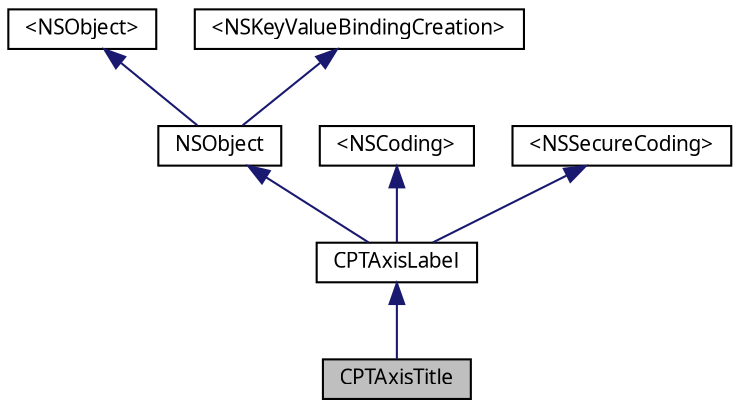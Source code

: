 digraph "CPTAxisTitle"
{
 // LATEX_PDF_SIZE
  bgcolor="transparent";
  edge [fontname="Lucinda Grande",fontsize="10",labelfontname="Lucinda Grande",labelfontsize="10"];
  node [fontname="Lucinda Grande",fontsize="10",shape=record];
  Node1 [label="CPTAxisTitle",height=0.2,width=0.4,color="black", fillcolor="grey75", style="filled", fontcolor="black",tooltip="An axis title."];
  Node2 -> Node1 [dir="back",color="midnightblue",fontsize="10",style="solid",fontname="Lucinda Grande"];
  Node2 [label="CPTAxisLabel",height=0.2,width=0.4,color="black",URL="$interface_c_p_t_axis_label.html",tooltip="An axis label."];
  Node3 -> Node2 [dir="back",color="midnightblue",fontsize="10",style="solid",fontname="Lucinda Grande"];
  Node3 [label="NSObject",height=0.2,width=0.4,color="black",URL="/Users/eskroch/Projects/Core Plot/documentation/doxygen/doxygen-cocoa-tags.xml$https://developer.apple.com/library/mac/.html#documentation/Cocoa/Reference/Foundation/Classes/NSObject_Class/Reference/Reference",tooltip=" "];
  Node4 -> Node3 [dir="back",color="midnightblue",fontsize="10",style="solid",fontname="Lucinda Grande"];
  Node4 [label="\<NSObject\>",height=0.2,width=0.4,color="black",URL="/Users/eskroch/Projects/Core Plot/documentation/doxygen/doxygen-cocoa-tags.xml$https://developer.apple.com/library/mac/.html#documentation/Cocoa/Reference/Foundation/Protocols/NSObject_Protocol/Reference/NSObject",tooltip=" "];
  Node5 -> Node3 [dir="back",color="midnightblue",fontsize="10",style="solid",fontname="Lucinda Grande"];
  Node5 [label="\<NSKeyValueBindingCreation\>",height=0.2,width=0.4,color="black",URL="/Users/eskroch/Projects/Core Plot/documentation/doxygen/doxygen-cocoa-tags.xml$https://developer.apple.com/library/mac/.html#documentation/Cocoa/Reference/ApplicationKit/Protocols/NSKeyValueBindingCreation_Protocol/Reference/Reference",tooltip=" "];
  Node6 -> Node2 [dir="back",color="midnightblue",fontsize="10",style="solid",fontname="Lucinda Grande"];
  Node6 [label="\<NSCoding\>",height=0.2,width=0.4,color="black",URL="/Users/eskroch/Projects/Core Plot/documentation/doxygen/doxygen-cocoa-tags.xml$https://developer.apple.com/library/mac/.html#documentation/Cocoa/Reference/Foundation/Protocols/NSCoding_Protocol/Reference/Reference",tooltip=" "];
  Node7 -> Node2 [dir="back",color="midnightblue",fontsize="10",style="solid",fontname="Lucinda Grande"];
  Node7 [label="\<NSSecureCoding\>",height=0.2,width=0.4,color="black",URL="/Users/eskroch/Projects/Core Plot/documentation/doxygen/doxygen-cocoa-tags.xml$https://developer.apple.com/library/mac/documentation/Foundation/Reference/NSSecureCoding_Protocol_Ref/.html",tooltip=" "];
}
